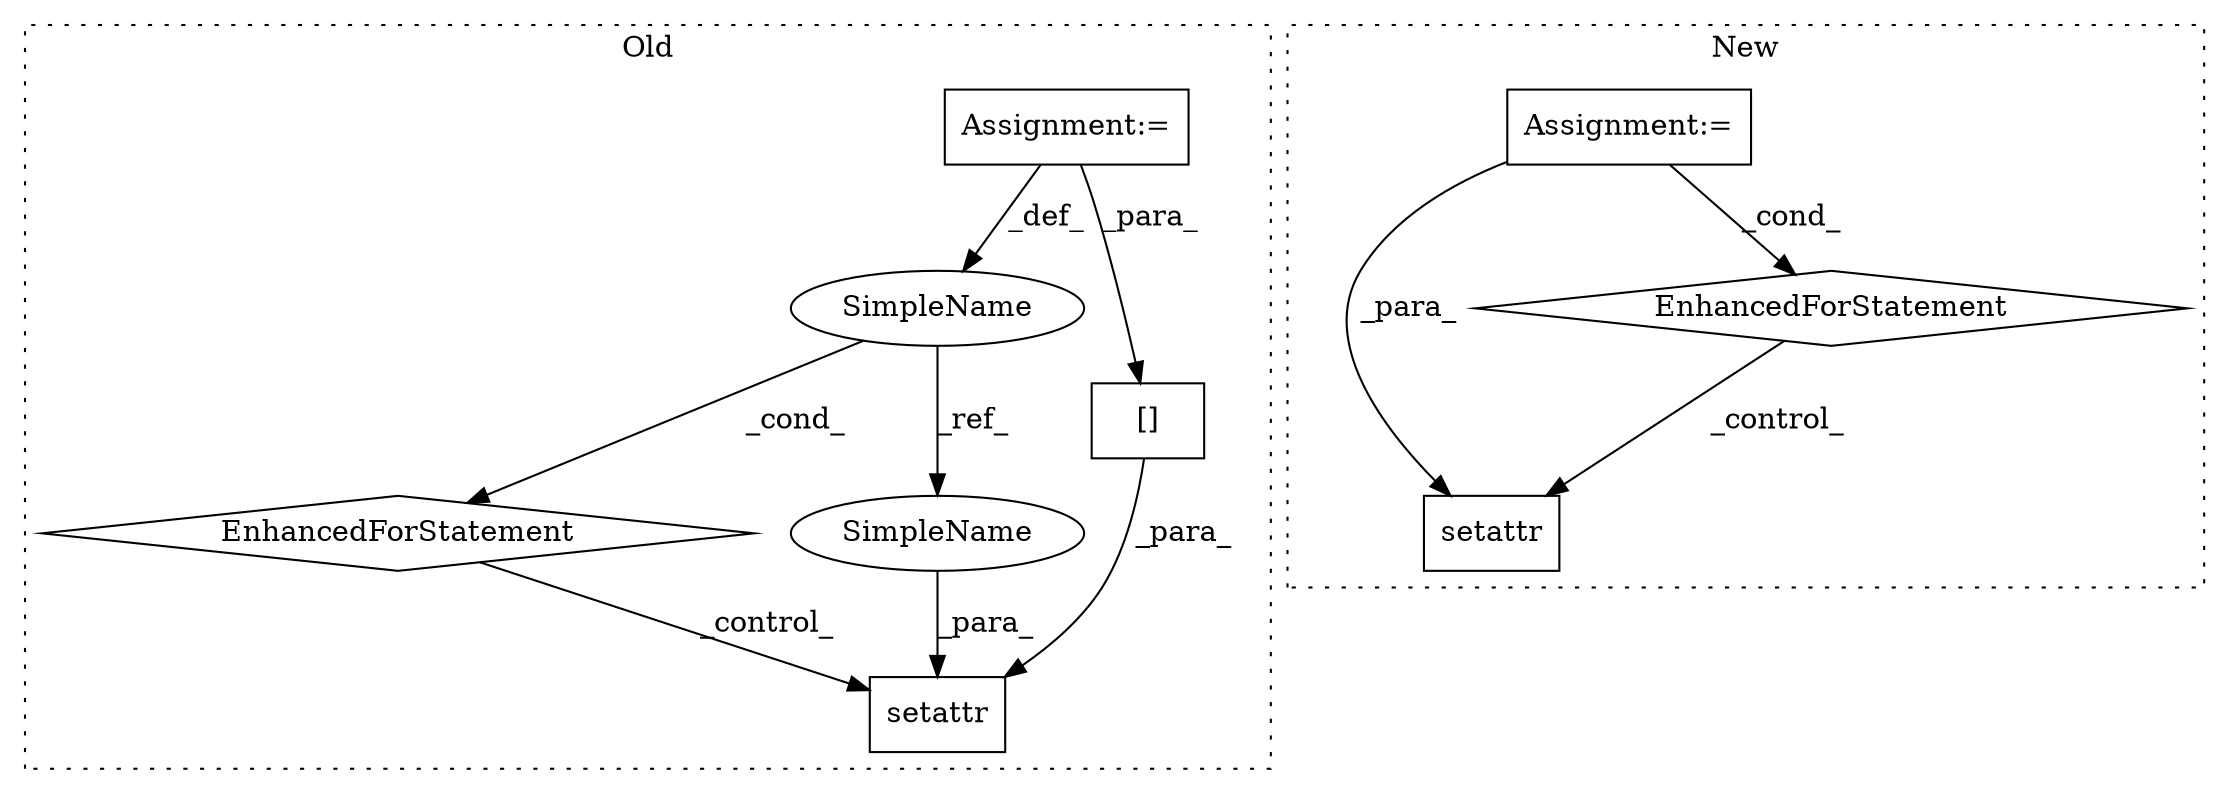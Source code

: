 digraph G {
subgraph cluster0 {
1 [label="EnhancedForStatement" a="70" s="8062,8156" l="67,2" shape="diamond"];
5 [label="Assignment:=" a="7" s="8062,8156" l="67,2" shape="box"];
6 [label="setattr" a="32" s="8166,8200" l="8,1" shape="box"];
7 [label="SimpleName" a="42" s="8133" l="3" shape="ellipse"];
8 [label="[]" a="2" s="8179,8195" l="11,1" shape="box"];
9 [label="SimpleName" a="42" s="8197" l="3" shape="ellipse"];
label = "Old";
style="dotted";
}
subgraph cluster1 {
2 [label="setattr" a="32" s="8168,8198" l="8,1" shape="box"];
3 [label="EnhancedForStatement" a="70" s="8084,8158" l="53,2" shape="diamond"];
4 [label="Assignment:=" a="7" s="7982" l="1" shape="box"];
label = "New";
style="dotted";
}
1 -> 6 [label="_control_"];
3 -> 2 [label="_control_"];
4 -> 3 [label="_cond_"];
4 -> 2 [label="_para_"];
5 -> 7 [label="_def_"];
5 -> 8 [label="_para_"];
7 -> 1 [label="_cond_"];
7 -> 9 [label="_ref_"];
8 -> 6 [label="_para_"];
9 -> 6 [label="_para_"];
}